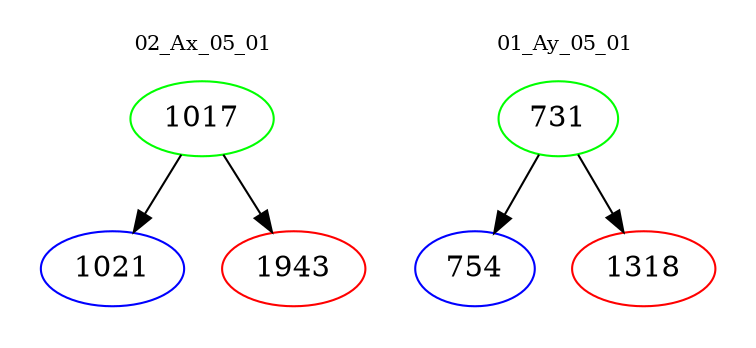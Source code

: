 digraph{
subgraph cluster_0 {
color = white
label = "02_Ax_05_01";
fontsize=10;
T0_1017 [label="1017", color="green"]
T0_1017 -> T0_1021 [color="black"]
T0_1021 [label="1021", color="blue"]
T0_1017 -> T0_1943 [color="black"]
T0_1943 [label="1943", color="red"]
}
subgraph cluster_1 {
color = white
label = "01_Ay_05_01";
fontsize=10;
T1_731 [label="731", color="green"]
T1_731 -> T1_754 [color="black"]
T1_754 [label="754", color="blue"]
T1_731 -> T1_1318 [color="black"]
T1_1318 [label="1318", color="red"]
}
}
